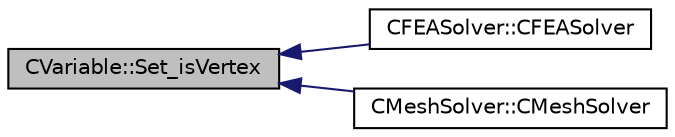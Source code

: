 digraph "CVariable::Set_isVertex"
{
  edge [fontname="Helvetica",fontsize="10",labelfontname="Helvetica",labelfontsize="10"];
  node [fontname="Helvetica",fontsize="10",shape=record];
  rankdir="LR";
  Node4073 [label="CVariable::Set_isVertex",height=0.2,width=0.4,color="black", fillcolor="grey75", style="filled", fontcolor="black"];
  Node4073 -> Node4074 [dir="back",color="midnightblue",fontsize="10",style="solid",fontname="Helvetica"];
  Node4074 [label="CFEASolver::CFEASolver",height=0.2,width=0.4,color="black", fillcolor="white", style="filled",URL="$class_c_f_e_a_solver.html#a1d4c7d17d9c7143d3079fc78fae1599d"];
  Node4073 -> Node4075 [dir="back",color="midnightblue",fontsize="10",style="solid",fontname="Helvetica"];
  Node4075 [label="CMeshSolver::CMeshSolver",height=0.2,width=0.4,color="black", fillcolor="white", style="filled",URL="$class_c_mesh_solver.html#a728930536c48c01f17b91808115fdb91",tooltip="Constructor of the class. "];
}
